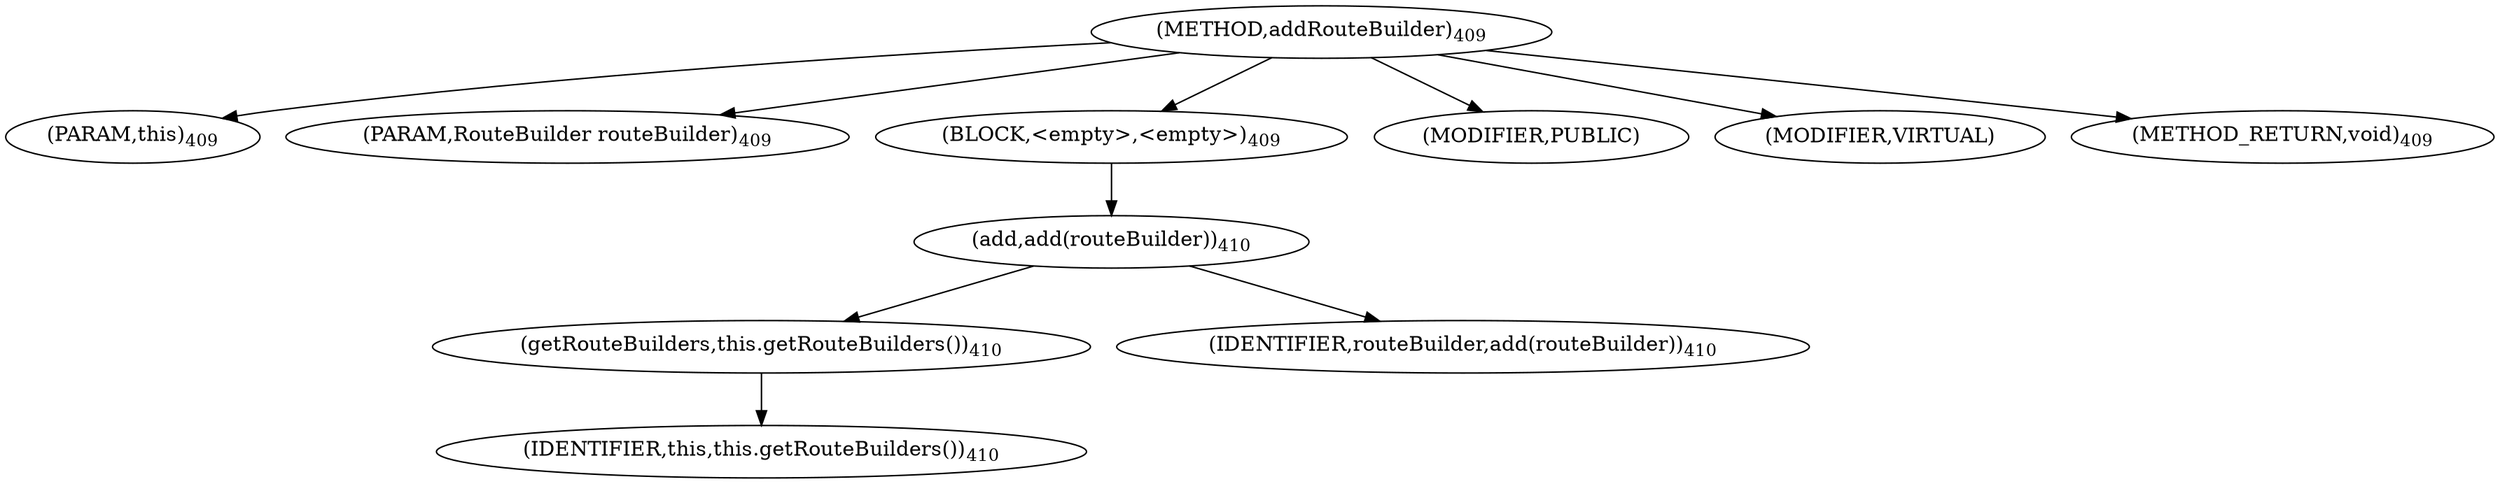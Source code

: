 digraph "addRouteBuilder" {  
"1128" [label = <(METHOD,addRouteBuilder)<SUB>409</SUB>> ]
"72" [label = <(PARAM,this)<SUB>409</SUB>> ]
"1129" [label = <(PARAM,RouteBuilder routeBuilder)<SUB>409</SUB>> ]
"1130" [label = <(BLOCK,&lt;empty&gt;,&lt;empty&gt;)<SUB>409</SUB>> ]
"1131" [label = <(add,add(routeBuilder))<SUB>410</SUB>> ]
"1132" [label = <(getRouteBuilders,this.getRouteBuilders())<SUB>410</SUB>> ]
"71" [label = <(IDENTIFIER,this,this.getRouteBuilders())<SUB>410</SUB>> ]
"1133" [label = <(IDENTIFIER,routeBuilder,add(routeBuilder))<SUB>410</SUB>> ]
"1134" [label = <(MODIFIER,PUBLIC)> ]
"1135" [label = <(MODIFIER,VIRTUAL)> ]
"1136" [label = <(METHOD_RETURN,void)<SUB>409</SUB>> ]
  "1128" -> "72" 
  "1128" -> "1129" 
  "1128" -> "1130" 
  "1128" -> "1134" 
  "1128" -> "1135" 
  "1128" -> "1136" 
  "1130" -> "1131" 
  "1131" -> "1132" 
  "1131" -> "1133" 
  "1132" -> "71" 
}
